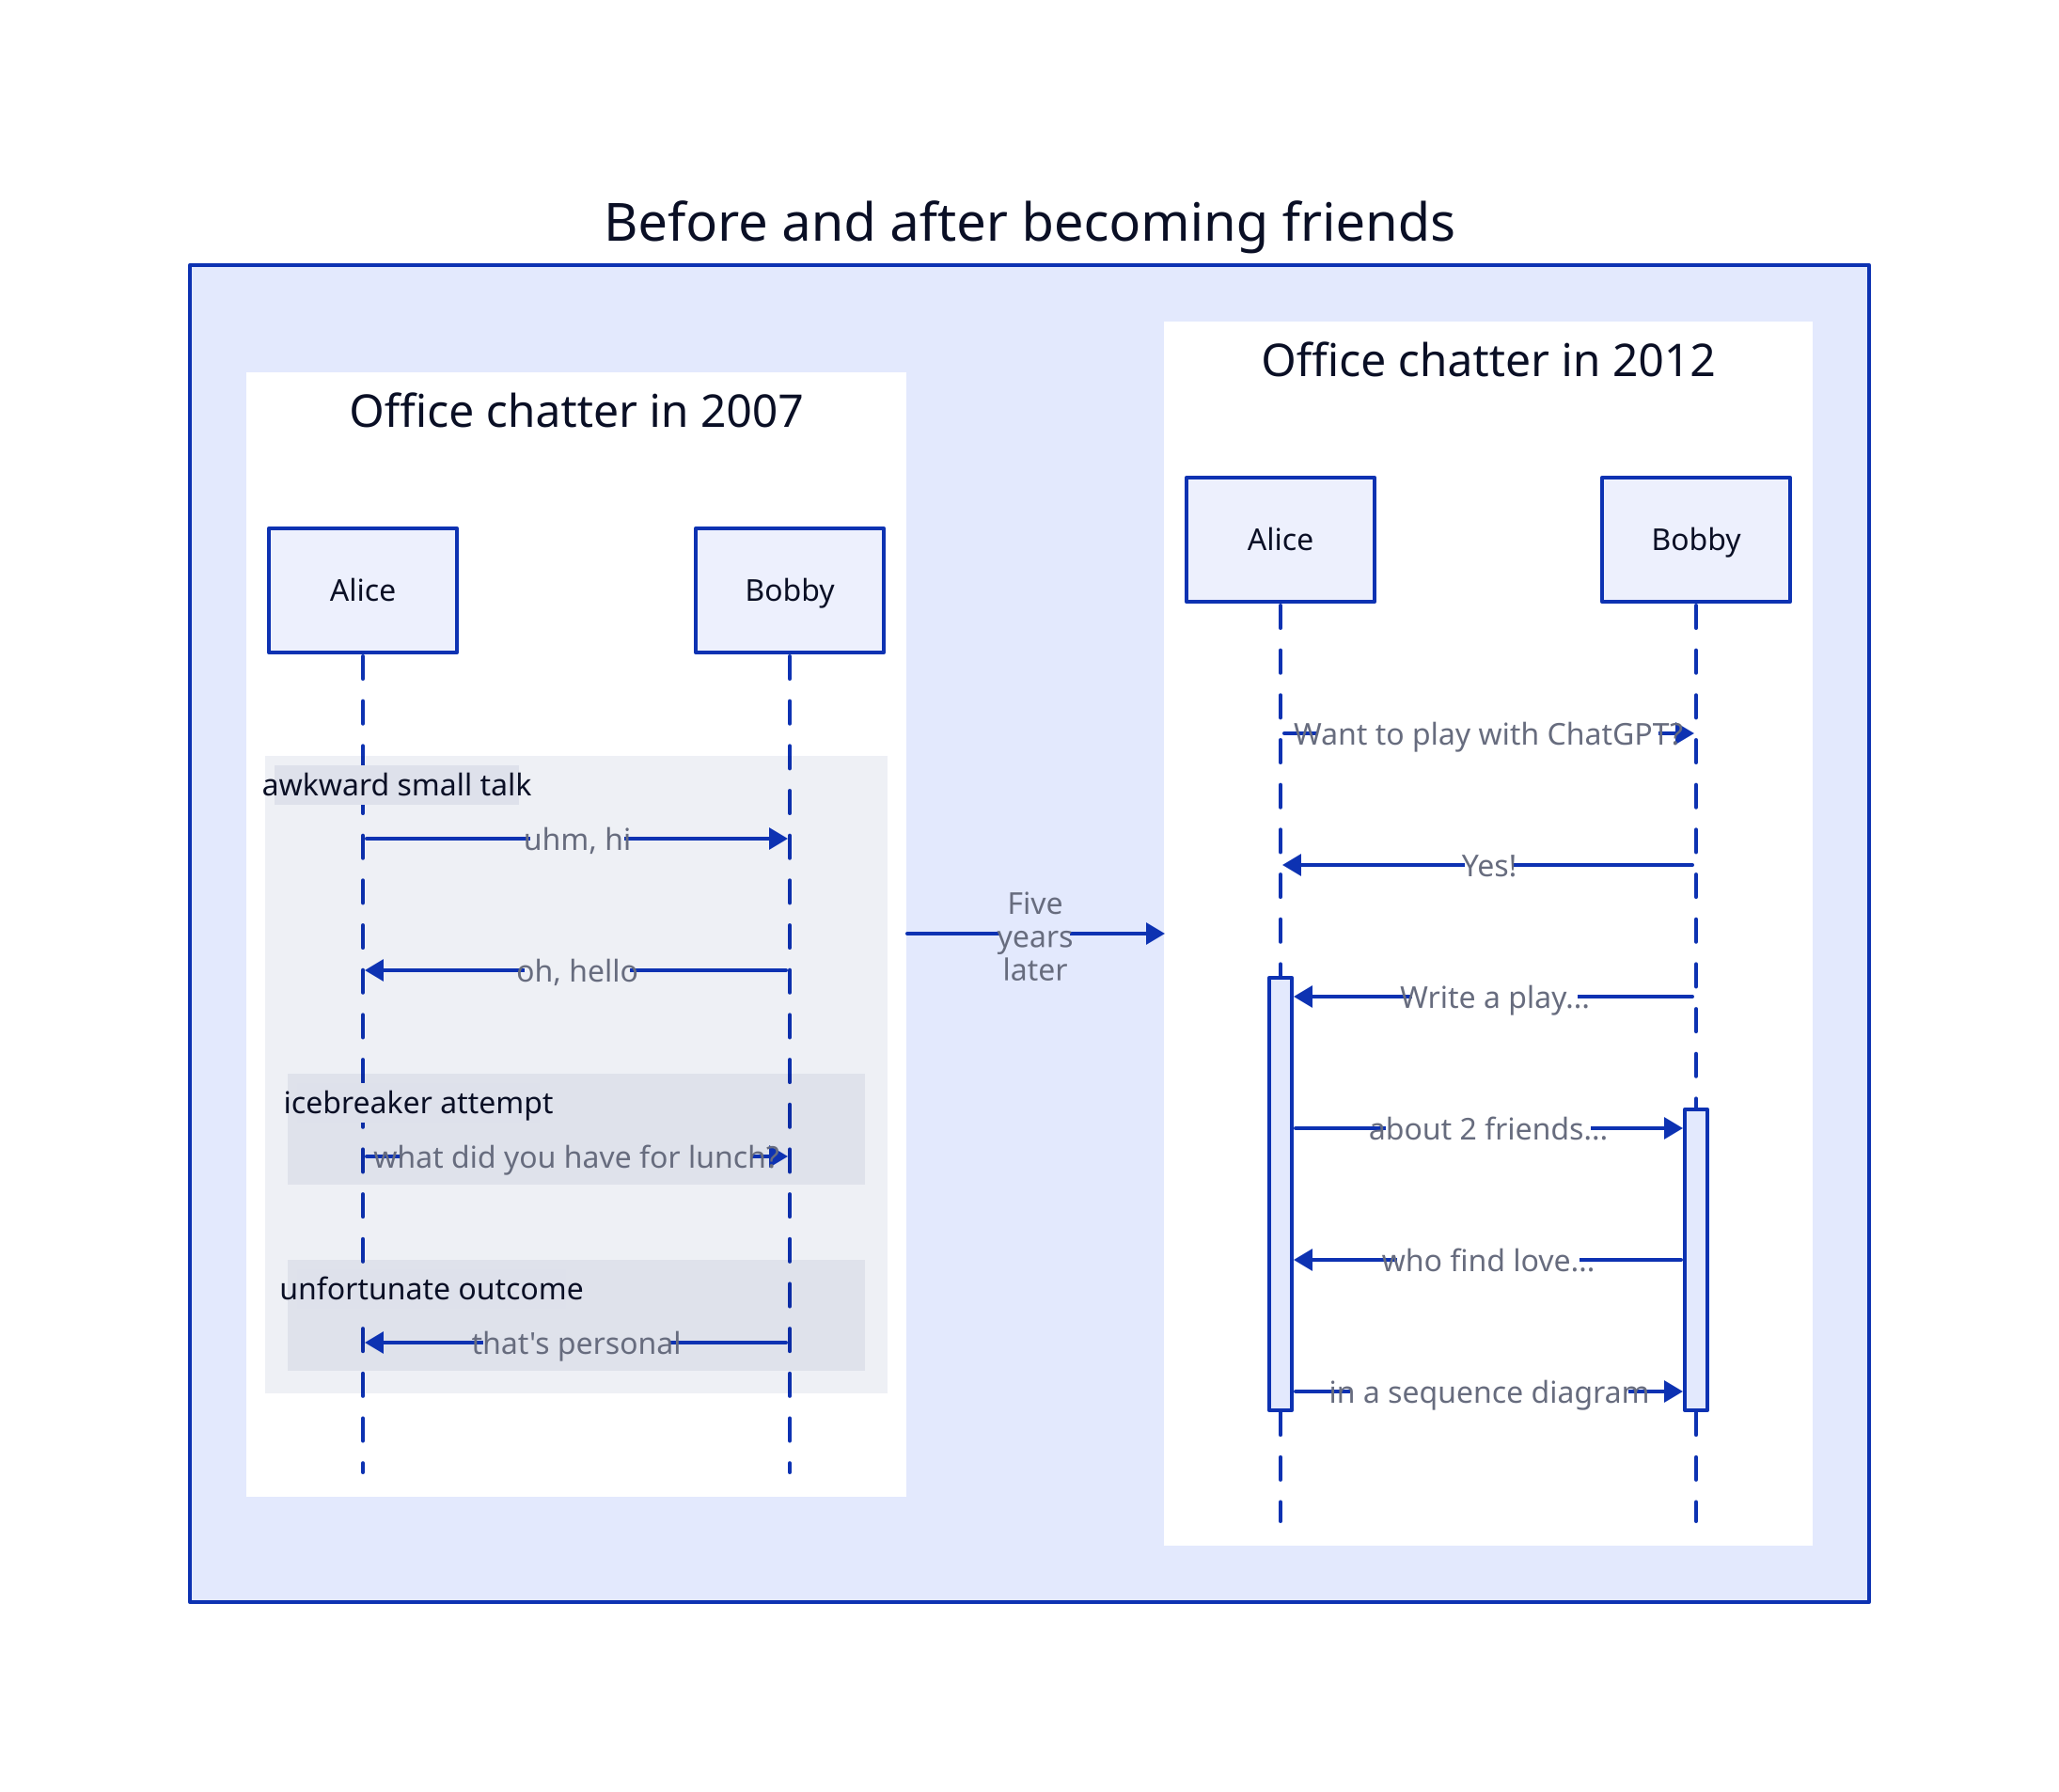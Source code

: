 direction: right
Before and after becoming friends: {

  2007: Office chatter in 2007 {
    shape: sequence_diagram
    alice: Alice
    bob: Bobby
    awkward small talk: {
      alice -> bob: uhm, hi
      bob -> alice: oh, hello
      icebreaker attempt: {
        alice -> bob: what did you have for lunch?
      }
      unfortunate outcome: {
        bob -> alice: that's personal
      }
    }
  }

  2012: Office chatter in 2012 {
    shape: sequence_diagram
    alice: Alice
    bob: Bobby
    alice -> bob: Want to play with ChatGPT?
    bob -> alice: Yes!
    bob -> alice.play: Write a play...
    alice.play -> bob.play: about 2 friends...
    bob.play -> alice.play: who find love...
    alice.play -> bob.play: in a sequence diagram
  }

  2007 -> 2012: Five\nyears\nlater
}
